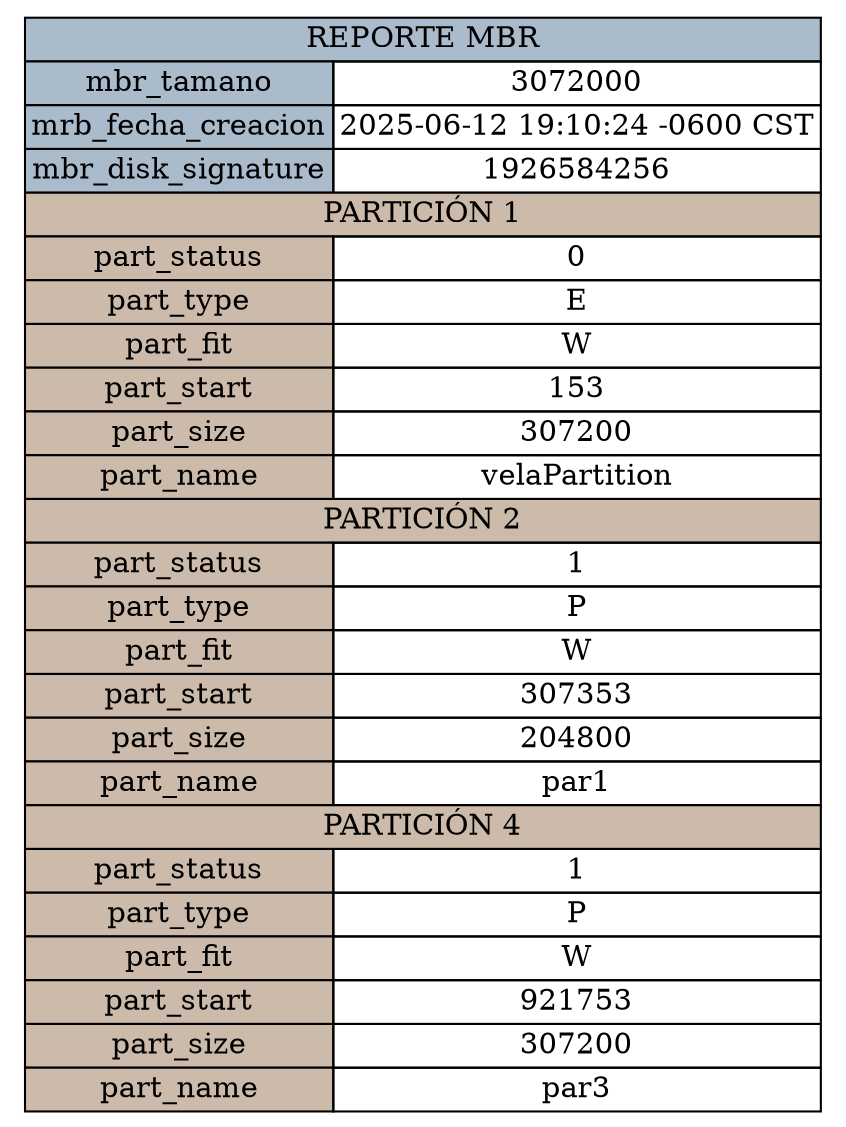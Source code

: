 digraph G {
        node [shape=plaintext]
        tabla [label=<
            <table border="0" cellborder="1" cellspacing="0">
                <tr><td colspan="2" BGCOLOR="#aabbcc"> REPORTE MBR </td></tr>
                <tr><td BGCOLOR="#aabbcc">mbr_tamano</td><td>3072000</td></tr>
                <tr><td BGCOLOR="#aabbcc">mrb_fecha_creacion</td><td>2025-06-12 19:10:24 -0600 CST</td></tr>
                <tr><td BGCOLOR="#aabbcc">mbr_disk_signature</td><td>1926584256</td></tr>
            
				<tr><td colspan="2" BGCOLOR="#ccbbaa"> PARTICIÓN 1 </td></tr>
				<tr><td BGCOLOR="#ccbbaa">part_status</td><td>0</td></tr>
				<tr><td BGCOLOR="#ccbbaa">part_type</td><td>E</td></tr>
				<tr><td BGCOLOR="#ccbbaa">part_fit</td><td>W</td></tr>
				<tr><td BGCOLOR="#ccbbaa">part_start</td><td>153</td></tr>
				<tr><td BGCOLOR="#ccbbaa">part_size</td><td>307200</td></tr>
				<tr><td BGCOLOR="#ccbbaa">part_name</td><td>velaPartition</td></tr>
			
				<tr><td colspan="2" BGCOLOR="#ccbbaa"> PARTICIÓN 2 </td></tr>
				<tr><td BGCOLOR="#ccbbaa">part_status</td><td>1</td></tr>
				<tr><td BGCOLOR="#ccbbaa">part_type</td><td>P</td></tr>
				<tr><td BGCOLOR="#ccbbaa">part_fit</td><td>W</td></tr>
				<tr><td BGCOLOR="#ccbbaa">part_start</td><td>307353</td></tr>
				<tr><td BGCOLOR="#ccbbaa">part_size</td><td>204800</td></tr>
				<tr><td BGCOLOR="#ccbbaa">part_name</td><td>par1</td></tr>
			
				<tr><td colspan="2" BGCOLOR="#ccbbaa"> PARTICIÓN 4 </td></tr>
				<tr><td BGCOLOR="#ccbbaa">part_status</td><td>1</td></tr>
				<tr><td BGCOLOR="#ccbbaa">part_type</td><td>P</td></tr>
				<tr><td BGCOLOR="#ccbbaa">part_fit</td><td>W</td></tr>
				<tr><td BGCOLOR="#ccbbaa">part_start</td><td>921753</td></tr>
				<tr><td BGCOLOR="#ccbbaa">part_size</td><td>307200</td></tr>
				<tr><td BGCOLOR="#ccbbaa">part_name</td><td>par3</td></tr>
			</table>>] }